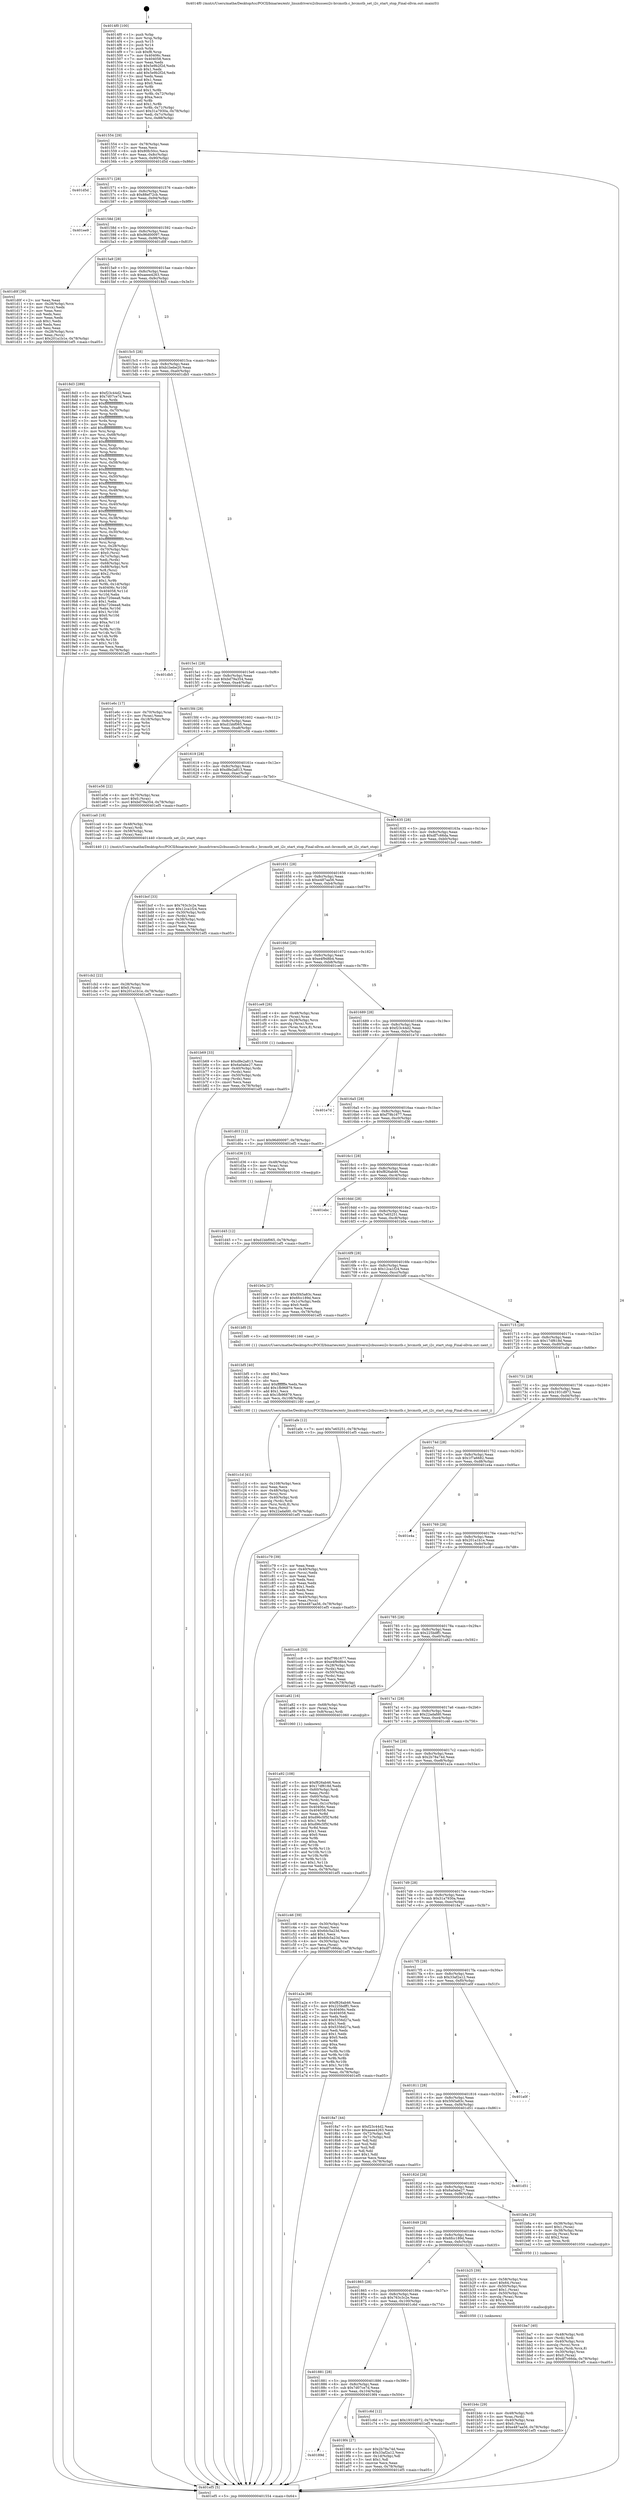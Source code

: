 digraph "0x4014f0" {
  label = "0x4014f0 (/mnt/c/Users/mathe/Desktop/tcc/POCII/binaries/extr_linuxdriversi2cbussesi2c-brcmstb.c_brcmstb_set_i2c_start_stop_Final-ollvm.out::main(0))"
  labelloc = "t"
  node[shape=record]

  Entry [label="",width=0.3,height=0.3,shape=circle,fillcolor=black,style=filled]
  "0x401554" [label="{
     0x401554 [29]\l
     | [instrs]\l
     &nbsp;&nbsp;0x401554 \<+3\>: mov -0x78(%rbp),%eax\l
     &nbsp;&nbsp;0x401557 \<+2\>: mov %eax,%ecx\l
     &nbsp;&nbsp;0x401559 \<+6\>: sub $0x80fc50cc,%ecx\l
     &nbsp;&nbsp;0x40155f \<+6\>: mov %eax,-0x8c(%rbp)\l
     &nbsp;&nbsp;0x401565 \<+6\>: mov %ecx,-0x90(%rbp)\l
     &nbsp;&nbsp;0x40156b \<+6\>: je 0000000000401d5d \<main+0x86d\>\l
  }"]
  "0x401d5d" [label="{
     0x401d5d\l
  }", style=dashed]
  "0x401571" [label="{
     0x401571 [28]\l
     | [instrs]\l
     &nbsp;&nbsp;0x401571 \<+5\>: jmp 0000000000401576 \<main+0x86\>\l
     &nbsp;&nbsp;0x401576 \<+6\>: mov -0x8c(%rbp),%eax\l
     &nbsp;&nbsp;0x40157c \<+5\>: sub $0x88ef72cb,%eax\l
     &nbsp;&nbsp;0x401581 \<+6\>: mov %eax,-0x94(%rbp)\l
     &nbsp;&nbsp;0x401587 \<+6\>: je 0000000000401ee9 \<main+0x9f9\>\l
  }"]
  Exit [label="",width=0.3,height=0.3,shape=circle,fillcolor=black,style=filled,peripheries=2]
  "0x401ee9" [label="{
     0x401ee9\l
  }", style=dashed]
  "0x40158d" [label="{
     0x40158d [28]\l
     | [instrs]\l
     &nbsp;&nbsp;0x40158d \<+5\>: jmp 0000000000401592 \<main+0xa2\>\l
     &nbsp;&nbsp;0x401592 \<+6\>: mov -0x8c(%rbp),%eax\l
     &nbsp;&nbsp;0x401598 \<+5\>: sub $0x96d00097,%eax\l
     &nbsp;&nbsp;0x40159d \<+6\>: mov %eax,-0x98(%rbp)\l
     &nbsp;&nbsp;0x4015a3 \<+6\>: je 0000000000401d0f \<main+0x81f\>\l
  }"]
  "0x401d45" [label="{
     0x401d45 [12]\l
     | [instrs]\l
     &nbsp;&nbsp;0x401d45 \<+7\>: movl $0xd1bbf065,-0x78(%rbp)\l
     &nbsp;&nbsp;0x401d4c \<+5\>: jmp 0000000000401ef5 \<main+0xa05\>\l
  }"]
  "0x401d0f" [label="{
     0x401d0f [39]\l
     | [instrs]\l
     &nbsp;&nbsp;0x401d0f \<+2\>: xor %eax,%eax\l
     &nbsp;&nbsp;0x401d11 \<+4\>: mov -0x28(%rbp),%rcx\l
     &nbsp;&nbsp;0x401d15 \<+2\>: mov (%rcx),%edx\l
     &nbsp;&nbsp;0x401d17 \<+2\>: mov %eax,%esi\l
     &nbsp;&nbsp;0x401d19 \<+2\>: sub %edx,%esi\l
     &nbsp;&nbsp;0x401d1b \<+2\>: mov %eax,%edx\l
     &nbsp;&nbsp;0x401d1d \<+3\>: sub $0x1,%edx\l
     &nbsp;&nbsp;0x401d20 \<+2\>: add %edx,%esi\l
     &nbsp;&nbsp;0x401d22 \<+2\>: sub %esi,%eax\l
     &nbsp;&nbsp;0x401d24 \<+4\>: mov -0x28(%rbp),%rcx\l
     &nbsp;&nbsp;0x401d28 \<+2\>: mov %eax,(%rcx)\l
     &nbsp;&nbsp;0x401d2a \<+7\>: movl $0x201a1b1e,-0x78(%rbp)\l
     &nbsp;&nbsp;0x401d31 \<+5\>: jmp 0000000000401ef5 \<main+0xa05\>\l
  }"]
  "0x4015a9" [label="{
     0x4015a9 [28]\l
     | [instrs]\l
     &nbsp;&nbsp;0x4015a9 \<+5\>: jmp 00000000004015ae \<main+0xbe\>\l
     &nbsp;&nbsp;0x4015ae \<+6\>: mov -0x8c(%rbp),%eax\l
     &nbsp;&nbsp;0x4015b4 \<+5\>: sub $0xaeee4263,%eax\l
     &nbsp;&nbsp;0x4015b9 \<+6\>: mov %eax,-0x9c(%rbp)\l
     &nbsp;&nbsp;0x4015bf \<+6\>: je 00000000004018d3 \<main+0x3e3\>\l
  }"]
  "0x401d03" [label="{
     0x401d03 [12]\l
     | [instrs]\l
     &nbsp;&nbsp;0x401d03 \<+7\>: movl $0x96d00097,-0x78(%rbp)\l
     &nbsp;&nbsp;0x401d0a \<+5\>: jmp 0000000000401ef5 \<main+0xa05\>\l
  }"]
  "0x4018d3" [label="{
     0x4018d3 [289]\l
     | [instrs]\l
     &nbsp;&nbsp;0x4018d3 \<+5\>: mov $0xf23c44d2,%eax\l
     &nbsp;&nbsp;0x4018d8 \<+5\>: mov $0x7d07ce7d,%ecx\l
     &nbsp;&nbsp;0x4018dd \<+3\>: mov %rsp,%rdx\l
     &nbsp;&nbsp;0x4018e0 \<+4\>: add $0xfffffffffffffff0,%rdx\l
     &nbsp;&nbsp;0x4018e4 \<+3\>: mov %rdx,%rsp\l
     &nbsp;&nbsp;0x4018e7 \<+4\>: mov %rdx,-0x70(%rbp)\l
     &nbsp;&nbsp;0x4018eb \<+3\>: mov %rsp,%rdx\l
     &nbsp;&nbsp;0x4018ee \<+4\>: add $0xfffffffffffffff0,%rdx\l
     &nbsp;&nbsp;0x4018f2 \<+3\>: mov %rdx,%rsp\l
     &nbsp;&nbsp;0x4018f5 \<+3\>: mov %rsp,%rsi\l
     &nbsp;&nbsp;0x4018f8 \<+4\>: add $0xfffffffffffffff0,%rsi\l
     &nbsp;&nbsp;0x4018fc \<+3\>: mov %rsi,%rsp\l
     &nbsp;&nbsp;0x4018ff \<+4\>: mov %rsi,-0x68(%rbp)\l
     &nbsp;&nbsp;0x401903 \<+3\>: mov %rsp,%rsi\l
     &nbsp;&nbsp;0x401906 \<+4\>: add $0xfffffffffffffff0,%rsi\l
     &nbsp;&nbsp;0x40190a \<+3\>: mov %rsi,%rsp\l
     &nbsp;&nbsp;0x40190d \<+4\>: mov %rsi,-0x60(%rbp)\l
     &nbsp;&nbsp;0x401911 \<+3\>: mov %rsp,%rsi\l
     &nbsp;&nbsp;0x401914 \<+4\>: add $0xfffffffffffffff0,%rsi\l
     &nbsp;&nbsp;0x401918 \<+3\>: mov %rsi,%rsp\l
     &nbsp;&nbsp;0x40191b \<+4\>: mov %rsi,-0x58(%rbp)\l
     &nbsp;&nbsp;0x40191f \<+3\>: mov %rsp,%rsi\l
     &nbsp;&nbsp;0x401922 \<+4\>: add $0xfffffffffffffff0,%rsi\l
     &nbsp;&nbsp;0x401926 \<+3\>: mov %rsi,%rsp\l
     &nbsp;&nbsp;0x401929 \<+4\>: mov %rsi,-0x50(%rbp)\l
     &nbsp;&nbsp;0x40192d \<+3\>: mov %rsp,%rsi\l
     &nbsp;&nbsp;0x401930 \<+4\>: add $0xfffffffffffffff0,%rsi\l
     &nbsp;&nbsp;0x401934 \<+3\>: mov %rsi,%rsp\l
     &nbsp;&nbsp;0x401937 \<+4\>: mov %rsi,-0x48(%rbp)\l
     &nbsp;&nbsp;0x40193b \<+3\>: mov %rsp,%rsi\l
     &nbsp;&nbsp;0x40193e \<+4\>: add $0xfffffffffffffff0,%rsi\l
     &nbsp;&nbsp;0x401942 \<+3\>: mov %rsi,%rsp\l
     &nbsp;&nbsp;0x401945 \<+4\>: mov %rsi,-0x40(%rbp)\l
     &nbsp;&nbsp;0x401949 \<+3\>: mov %rsp,%rsi\l
     &nbsp;&nbsp;0x40194c \<+4\>: add $0xfffffffffffffff0,%rsi\l
     &nbsp;&nbsp;0x401950 \<+3\>: mov %rsi,%rsp\l
     &nbsp;&nbsp;0x401953 \<+4\>: mov %rsi,-0x38(%rbp)\l
     &nbsp;&nbsp;0x401957 \<+3\>: mov %rsp,%rsi\l
     &nbsp;&nbsp;0x40195a \<+4\>: add $0xfffffffffffffff0,%rsi\l
     &nbsp;&nbsp;0x40195e \<+3\>: mov %rsi,%rsp\l
     &nbsp;&nbsp;0x401961 \<+4\>: mov %rsi,-0x30(%rbp)\l
     &nbsp;&nbsp;0x401965 \<+3\>: mov %rsp,%rsi\l
     &nbsp;&nbsp;0x401968 \<+4\>: add $0xfffffffffffffff0,%rsi\l
     &nbsp;&nbsp;0x40196c \<+3\>: mov %rsi,%rsp\l
     &nbsp;&nbsp;0x40196f \<+4\>: mov %rsi,-0x28(%rbp)\l
     &nbsp;&nbsp;0x401973 \<+4\>: mov -0x70(%rbp),%rsi\l
     &nbsp;&nbsp;0x401977 \<+6\>: movl $0x0,(%rsi)\l
     &nbsp;&nbsp;0x40197d \<+3\>: mov -0x7c(%rbp),%edi\l
     &nbsp;&nbsp;0x401980 \<+2\>: mov %edi,(%rdx)\l
     &nbsp;&nbsp;0x401982 \<+4\>: mov -0x68(%rbp),%rsi\l
     &nbsp;&nbsp;0x401986 \<+7\>: mov -0x88(%rbp),%r8\l
     &nbsp;&nbsp;0x40198d \<+3\>: mov %r8,(%rsi)\l
     &nbsp;&nbsp;0x401990 \<+3\>: cmpl $0x2,(%rdx)\l
     &nbsp;&nbsp;0x401993 \<+4\>: setne %r9b\l
     &nbsp;&nbsp;0x401997 \<+4\>: and $0x1,%r9b\l
     &nbsp;&nbsp;0x40199b \<+4\>: mov %r9b,-0x1d(%rbp)\l
     &nbsp;&nbsp;0x40199f \<+8\>: mov 0x40406c,%r10d\l
     &nbsp;&nbsp;0x4019a7 \<+8\>: mov 0x404058,%r11d\l
     &nbsp;&nbsp;0x4019af \<+3\>: mov %r10d,%ebx\l
     &nbsp;&nbsp;0x4019b2 \<+6\>: sub $0xc720eea8,%ebx\l
     &nbsp;&nbsp;0x4019b8 \<+3\>: sub $0x1,%ebx\l
     &nbsp;&nbsp;0x4019bb \<+6\>: add $0xc720eea8,%ebx\l
     &nbsp;&nbsp;0x4019c1 \<+4\>: imul %ebx,%r10d\l
     &nbsp;&nbsp;0x4019c5 \<+4\>: and $0x1,%r10d\l
     &nbsp;&nbsp;0x4019c9 \<+4\>: cmp $0x0,%r10d\l
     &nbsp;&nbsp;0x4019cd \<+4\>: sete %r9b\l
     &nbsp;&nbsp;0x4019d1 \<+4\>: cmp $0xa,%r11d\l
     &nbsp;&nbsp;0x4019d5 \<+4\>: setl %r14b\l
     &nbsp;&nbsp;0x4019d9 \<+3\>: mov %r9b,%r15b\l
     &nbsp;&nbsp;0x4019dc \<+3\>: and %r14b,%r15b\l
     &nbsp;&nbsp;0x4019df \<+3\>: xor %r14b,%r9b\l
     &nbsp;&nbsp;0x4019e2 \<+3\>: or %r9b,%r15b\l
     &nbsp;&nbsp;0x4019e5 \<+4\>: test $0x1,%r15b\l
     &nbsp;&nbsp;0x4019e9 \<+3\>: cmovne %ecx,%eax\l
     &nbsp;&nbsp;0x4019ec \<+3\>: mov %eax,-0x78(%rbp)\l
     &nbsp;&nbsp;0x4019ef \<+5\>: jmp 0000000000401ef5 \<main+0xa05\>\l
  }"]
  "0x4015c5" [label="{
     0x4015c5 [28]\l
     | [instrs]\l
     &nbsp;&nbsp;0x4015c5 \<+5\>: jmp 00000000004015ca \<main+0xda\>\l
     &nbsp;&nbsp;0x4015ca \<+6\>: mov -0x8c(%rbp),%eax\l
     &nbsp;&nbsp;0x4015d0 \<+5\>: sub $0xb1bebe20,%eax\l
     &nbsp;&nbsp;0x4015d5 \<+6\>: mov %eax,-0xa0(%rbp)\l
     &nbsp;&nbsp;0x4015db \<+6\>: je 0000000000401db5 \<main+0x8c5\>\l
  }"]
  "0x401cb2" [label="{
     0x401cb2 [22]\l
     | [instrs]\l
     &nbsp;&nbsp;0x401cb2 \<+4\>: mov -0x28(%rbp),%rax\l
     &nbsp;&nbsp;0x401cb6 \<+6\>: movl $0x0,(%rax)\l
     &nbsp;&nbsp;0x401cbc \<+7\>: movl $0x201a1b1e,-0x78(%rbp)\l
     &nbsp;&nbsp;0x401cc3 \<+5\>: jmp 0000000000401ef5 \<main+0xa05\>\l
  }"]
  "0x401db5" [label="{
     0x401db5\l
  }", style=dashed]
  "0x4015e1" [label="{
     0x4015e1 [28]\l
     | [instrs]\l
     &nbsp;&nbsp;0x4015e1 \<+5\>: jmp 00000000004015e6 \<main+0xf6\>\l
     &nbsp;&nbsp;0x4015e6 \<+6\>: mov -0x8c(%rbp),%eax\l
     &nbsp;&nbsp;0x4015ec \<+5\>: sub $0xbd79a354,%eax\l
     &nbsp;&nbsp;0x4015f1 \<+6\>: mov %eax,-0xa4(%rbp)\l
     &nbsp;&nbsp;0x4015f7 \<+6\>: je 0000000000401e6c \<main+0x97c\>\l
  }"]
  "0x401c1d" [label="{
     0x401c1d [41]\l
     | [instrs]\l
     &nbsp;&nbsp;0x401c1d \<+6\>: mov -0x108(%rbp),%ecx\l
     &nbsp;&nbsp;0x401c23 \<+3\>: imul %eax,%ecx\l
     &nbsp;&nbsp;0x401c26 \<+4\>: mov -0x48(%rbp),%rsi\l
     &nbsp;&nbsp;0x401c2a \<+3\>: mov (%rsi),%rsi\l
     &nbsp;&nbsp;0x401c2d \<+4\>: mov -0x40(%rbp),%rdi\l
     &nbsp;&nbsp;0x401c31 \<+3\>: movslq (%rdi),%rdi\l
     &nbsp;&nbsp;0x401c34 \<+4\>: mov (%rsi,%rdi,8),%rsi\l
     &nbsp;&nbsp;0x401c38 \<+2\>: mov %ecx,(%rsi)\l
     &nbsp;&nbsp;0x401c3a \<+7\>: movl $0x22adafd0,-0x78(%rbp)\l
     &nbsp;&nbsp;0x401c41 \<+5\>: jmp 0000000000401ef5 \<main+0xa05\>\l
  }"]
  "0x401e6c" [label="{
     0x401e6c [17]\l
     | [instrs]\l
     &nbsp;&nbsp;0x401e6c \<+4\>: mov -0x70(%rbp),%rax\l
     &nbsp;&nbsp;0x401e70 \<+2\>: mov (%rax),%eax\l
     &nbsp;&nbsp;0x401e72 \<+4\>: lea -0x18(%rbp),%rsp\l
     &nbsp;&nbsp;0x401e76 \<+1\>: pop %rbx\l
     &nbsp;&nbsp;0x401e77 \<+2\>: pop %r14\l
     &nbsp;&nbsp;0x401e79 \<+2\>: pop %r15\l
     &nbsp;&nbsp;0x401e7b \<+1\>: pop %rbp\l
     &nbsp;&nbsp;0x401e7c \<+1\>: ret\l
  }"]
  "0x4015fd" [label="{
     0x4015fd [28]\l
     | [instrs]\l
     &nbsp;&nbsp;0x4015fd \<+5\>: jmp 0000000000401602 \<main+0x112\>\l
     &nbsp;&nbsp;0x401602 \<+6\>: mov -0x8c(%rbp),%eax\l
     &nbsp;&nbsp;0x401608 \<+5\>: sub $0xd1bbf065,%eax\l
     &nbsp;&nbsp;0x40160d \<+6\>: mov %eax,-0xa8(%rbp)\l
     &nbsp;&nbsp;0x401613 \<+6\>: je 0000000000401e56 \<main+0x966\>\l
  }"]
  "0x401bf5" [label="{
     0x401bf5 [40]\l
     | [instrs]\l
     &nbsp;&nbsp;0x401bf5 \<+5\>: mov $0x2,%ecx\l
     &nbsp;&nbsp;0x401bfa \<+1\>: cltd\l
     &nbsp;&nbsp;0x401bfb \<+2\>: idiv %ecx\l
     &nbsp;&nbsp;0x401bfd \<+6\>: imul $0xfffffffe,%edx,%ecx\l
     &nbsp;&nbsp;0x401c03 \<+6\>: add $0x1fb96879,%ecx\l
     &nbsp;&nbsp;0x401c09 \<+3\>: add $0x1,%ecx\l
     &nbsp;&nbsp;0x401c0c \<+6\>: sub $0x1fb96879,%ecx\l
     &nbsp;&nbsp;0x401c12 \<+6\>: mov %ecx,-0x108(%rbp)\l
     &nbsp;&nbsp;0x401c18 \<+5\>: call 0000000000401160 \<next_i\>\l
     | [calls]\l
     &nbsp;&nbsp;0x401160 \{1\} (/mnt/c/Users/mathe/Desktop/tcc/POCII/binaries/extr_linuxdriversi2cbussesi2c-brcmstb.c_brcmstb_set_i2c_start_stop_Final-ollvm.out::next_i)\l
  }"]
  "0x401e56" [label="{
     0x401e56 [22]\l
     | [instrs]\l
     &nbsp;&nbsp;0x401e56 \<+4\>: mov -0x70(%rbp),%rax\l
     &nbsp;&nbsp;0x401e5a \<+6\>: movl $0x0,(%rax)\l
     &nbsp;&nbsp;0x401e60 \<+7\>: movl $0xbd79a354,-0x78(%rbp)\l
     &nbsp;&nbsp;0x401e67 \<+5\>: jmp 0000000000401ef5 \<main+0xa05\>\l
  }"]
  "0x401619" [label="{
     0x401619 [28]\l
     | [instrs]\l
     &nbsp;&nbsp;0x401619 \<+5\>: jmp 000000000040161e \<main+0x12e\>\l
     &nbsp;&nbsp;0x40161e \<+6\>: mov -0x8c(%rbp),%eax\l
     &nbsp;&nbsp;0x401624 \<+5\>: sub $0xd8e2a813,%eax\l
     &nbsp;&nbsp;0x401629 \<+6\>: mov %eax,-0xac(%rbp)\l
     &nbsp;&nbsp;0x40162f \<+6\>: je 0000000000401ca0 \<main+0x7b0\>\l
  }"]
  "0x401ba7" [label="{
     0x401ba7 [40]\l
     | [instrs]\l
     &nbsp;&nbsp;0x401ba7 \<+4\>: mov -0x48(%rbp),%rdi\l
     &nbsp;&nbsp;0x401bab \<+3\>: mov (%rdi),%rdi\l
     &nbsp;&nbsp;0x401bae \<+4\>: mov -0x40(%rbp),%rcx\l
     &nbsp;&nbsp;0x401bb2 \<+3\>: movslq (%rcx),%rcx\l
     &nbsp;&nbsp;0x401bb5 \<+4\>: mov %rax,(%rdi,%rcx,8)\l
     &nbsp;&nbsp;0x401bb9 \<+4\>: mov -0x30(%rbp),%rax\l
     &nbsp;&nbsp;0x401bbd \<+6\>: movl $0x0,(%rax)\l
     &nbsp;&nbsp;0x401bc3 \<+7\>: movl $0xdf7c66da,-0x78(%rbp)\l
     &nbsp;&nbsp;0x401bca \<+5\>: jmp 0000000000401ef5 \<main+0xa05\>\l
  }"]
  "0x401ca0" [label="{
     0x401ca0 [18]\l
     | [instrs]\l
     &nbsp;&nbsp;0x401ca0 \<+4\>: mov -0x48(%rbp),%rax\l
     &nbsp;&nbsp;0x401ca4 \<+3\>: mov (%rax),%rdi\l
     &nbsp;&nbsp;0x401ca7 \<+4\>: mov -0x58(%rbp),%rax\l
     &nbsp;&nbsp;0x401cab \<+2\>: mov (%rax),%esi\l
     &nbsp;&nbsp;0x401cad \<+5\>: call 0000000000401440 \<brcmstb_set_i2c_start_stop\>\l
     | [calls]\l
     &nbsp;&nbsp;0x401440 \{1\} (/mnt/c/Users/mathe/Desktop/tcc/POCII/binaries/extr_linuxdriversi2cbussesi2c-brcmstb.c_brcmstb_set_i2c_start_stop_Final-ollvm.out::brcmstb_set_i2c_start_stop)\l
  }"]
  "0x401635" [label="{
     0x401635 [28]\l
     | [instrs]\l
     &nbsp;&nbsp;0x401635 \<+5\>: jmp 000000000040163a \<main+0x14a\>\l
     &nbsp;&nbsp;0x40163a \<+6\>: mov -0x8c(%rbp),%eax\l
     &nbsp;&nbsp;0x401640 \<+5\>: sub $0xdf7c66da,%eax\l
     &nbsp;&nbsp;0x401645 \<+6\>: mov %eax,-0xb0(%rbp)\l
     &nbsp;&nbsp;0x40164b \<+6\>: je 0000000000401bcf \<main+0x6df\>\l
  }"]
  "0x401b4c" [label="{
     0x401b4c [29]\l
     | [instrs]\l
     &nbsp;&nbsp;0x401b4c \<+4\>: mov -0x48(%rbp),%rdi\l
     &nbsp;&nbsp;0x401b50 \<+3\>: mov %rax,(%rdi)\l
     &nbsp;&nbsp;0x401b53 \<+4\>: mov -0x40(%rbp),%rax\l
     &nbsp;&nbsp;0x401b57 \<+6\>: movl $0x0,(%rax)\l
     &nbsp;&nbsp;0x401b5d \<+7\>: movl $0xe487aa56,-0x78(%rbp)\l
     &nbsp;&nbsp;0x401b64 \<+5\>: jmp 0000000000401ef5 \<main+0xa05\>\l
  }"]
  "0x401bcf" [label="{
     0x401bcf [33]\l
     | [instrs]\l
     &nbsp;&nbsp;0x401bcf \<+5\>: mov $0x763c3c2e,%eax\l
     &nbsp;&nbsp;0x401bd4 \<+5\>: mov $0x12ca1f24,%ecx\l
     &nbsp;&nbsp;0x401bd9 \<+4\>: mov -0x30(%rbp),%rdx\l
     &nbsp;&nbsp;0x401bdd \<+2\>: mov (%rdx),%esi\l
     &nbsp;&nbsp;0x401bdf \<+4\>: mov -0x38(%rbp),%rdx\l
     &nbsp;&nbsp;0x401be3 \<+2\>: cmp (%rdx),%esi\l
     &nbsp;&nbsp;0x401be5 \<+3\>: cmovl %ecx,%eax\l
     &nbsp;&nbsp;0x401be8 \<+3\>: mov %eax,-0x78(%rbp)\l
     &nbsp;&nbsp;0x401beb \<+5\>: jmp 0000000000401ef5 \<main+0xa05\>\l
  }"]
  "0x401651" [label="{
     0x401651 [28]\l
     | [instrs]\l
     &nbsp;&nbsp;0x401651 \<+5\>: jmp 0000000000401656 \<main+0x166\>\l
     &nbsp;&nbsp;0x401656 \<+6\>: mov -0x8c(%rbp),%eax\l
     &nbsp;&nbsp;0x40165c \<+5\>: sub $0xe487aa56,%eax\l
     &nbsp;&nbsp;0x401661 \<+6\>: mov %eax,-0xb4(%rbp)\l
     &nbsp;&nbsp;0x401667 \<+6\>: je 0000000000401b69 \<main+0x679\>\l
  }"]
  "0x401a92" [label="{
     0x401a92 [108]\l
     | [instrs]\l
     &nbsp;&nbsp;0x401a92 \<+5\>: mov $0xf826ab46,%ecx\l
     &nbsp;&nbsp;0x401a97 \<+5\>: mov $0x17df618d,%edx\l
     &nbsp;&nbsp;0x401a9c \<+4\>: mov -0x60(%rbp),%rdi\l
     &nbsp;&nbsp;0x401aa0 \<+2\>: mov %eax,(%rdi)\l
     &nbsp;&nbsp;0x401aa2 \<+4\>: mov -0x60(%rbp),%rdi\l
     &nbsp;&nbsp;0x401aa6 \<+2\>: mov (%rdi),%eax\l
     &nbsp;&nbsp;0x401aa8 \<+3\>: mov %eax,-0x1c(%rbp)\l
     &nbsp;&nbsp;0x401aab \<+7\>: mov 0x40406c,%eax\l
     &nbsp;&nbsp;0x401ab2 \<+7\>: mov 0x404058,%esi\l
     &nbsp;&nbsp;0x401ab9 \<+3\>: mov %eax,%r8d\l
     &nbsp;&nbsp;0x401abc \<+7\>: add $0xd96c5f5f,%r8d\l
     &nbsp;&nbsp;0x401ac3 \<+4\>: sub $0x1,%r8d\l
     &nbsp;&nbsp;0x401ac7 \<+7\>: sub $0xd96c5f5f,%r8d\l
     &nbsp;&nbsp;0x401ace \<+4\>: imul %r8d,%eax\l
     &nbsp;&nbsp;0x401ad2 \<+3\>: and $0x1,%eax\l
     &nbsp;&nbsp;0x401ad5 \<+3\>: cmp $0x0,%eax\l
     &nbsp;&nbsp;0x401ad8 \<+4\>: sete %r9b\l
     &nbsp;&nbsp;0x401adc \<+3\>: cmp $0xa,%esi\l
     &nbsp;&nbsp;0x401adf \<+4\>: setl %r10b\l
     &nbsp;&nbsp;0x401ae3 \<+3\>: mov %r9b,%r11b\l
     &nbsp;&nbsp;0x401ae6 \<+3\>: and %r10b,%r11b\l
     &nbsp;&nbsp;0x401ae9 \<+3\>: xor %r10b,%r9b\l
     &nbsp;&nbsp;0x401aec \<+3\>: or %r9b,%r11b\l
     &nbsp;&nbsp;0x401aef \<+4\>: test $0x1,%r11b\l
     &nbsp;&nbsp;0x401af3 \<+3\>: cmovne %edx,%ecx\l
     &nbsp;&nbsp;0x401af6 \<+3\>: mov %ecx,-0x78(%rbp)\l
     &nbsp;&nbsp;0x401af9 \<+5\>: jmp 0000000000401ef5 \<main+0xa05\>\l
  }"]
  "0x401b69" [label="{
     0x401b69 [33]\l
     | [instrs]\l
     &nbsp;&nbsp;0x401b69 \<+5\>: mov $0xd8e2a813,%eax\l
     &nbsp;&nbsp;0x401b6e \<+5\>: mov $0x6a0abe27,%ecx\l
     &nbsp;&nbsp;0x401b73 \<+4\>: mov -0x40(%rbp),%rdx\l
     &nbsp;&nbsp;0x401b77 \<+2\>: mov (%rdx),%esi\l
     &nbsp;&nbsp;0x401b79 \<+4\>: mov -0x50(%rbp),%rdx\l
     &nbsp;&nbsp;0x401b7d \<+2\>: cmp (%rdx),%esi\l
     &nbsp;&nbsp;0x401b7f \<+3\>: cmovl %ecx,%eax\l
     &nbsp;&nbsp;0x401b82 \<+3\>: mov %eax,-0x78(%rbp)\l
     &nbsp;&nbsp;0x401b85 \<+5\>: jmp 0000000000401ef5 \<main+0xa05\>\l
  }"]
  "0x40166d" [label="{
     0x40166d [28]\l
     | [instrs]\l
     &nbsp;&nbsp;0x40166d \<+5\>: jmp 0000000000401672 \<main+0x182\>\l
     &nbsp;&nbsp;0x401672 \<+6\>: mov -0x8c(%rbp),%eax\l
     &nbsp;&nbsp;0x401678 \<+5\>: sub $0xe4f9d8b4,%eax\l
     &nbsp;&nbsp;0x40167d \<+6\>: mov %eax,-0xb8(%rbp)\l
     &nbsp;&nbsp;0x401683 \<+6\>: je 0000000000401ce9 \<main+0x7f9\>\l
  }"]
  "0x40189d" [label="{
     0x40189d\l
  }", style=dashed]
  "0x401ce9" [label="{
     0x401ce9 [26]\l
     | [instrs]\l
     &nbsp;&nbsp;0x401ce9 \<+4\>: mov -0x48(%rbp),%rax\l
     &nbsp;&nbsp;0x401ced \<+3\>: mov (%rax),%rax\l
     &nbsp;&nbsp;0x401cf0 \<+4\>: mov -0x28(%rbp),%rcx\l
     &nbsp;&nbsp;0x401cf4 \<+3\>: movslq (%rcx),%rcx\l
     &nbsp;&nbsp;0x401cf7 \<+4\>: mov (%rax,%rcx,8),%rax\l
     &nbsp;&nbsp;0x401cfb \<+3\>: mov %rax,%rdi\l
     &nbsp;&nbsp;0x401cfe \<+5\>: call 0000000000401030 \<free@plt\>\l
     | [calls]\l
     &nbsp;&nbsp;0x401030 \{1\} (unknown)\l
  }"]
  "0x401689" [label="{
     0x401689 [28]\l
     | [instrs]\l
     &nbsp;&nbsp;0x401689 \<+5\>: jmp 000000000040168e \<main+0x19e\>\l
     &nbsp;&nbsp;0x40168e \<+6\>: mov -0x8c(%rbp),%eax\l
     &nbsp;&nbsp;0x401694 \<+5\>: sub $0xf23c44d2,%eax\l
     &nbsp;&nbsp;0x401699 \<+6\>: mov %eax,-0xbc(%rbp)\l
     &nbsp;&nbsp;0x40169f \<+6\>: je 0000000000401e7d \<main+0x98d\>\l
  }"]
  "0x4019f4" [label="{
     0x4019f4 [27]\l
     | [instrs]\l
     &nbsp;&nbsp;0x4019f4 \<+5\>: mov $0x2b78a74d,%eax\l
     &nbsp;&nbsp;0x4019f9 \<+5\>: mov $0x33af2a12,%ecx\l
     &nbsp;&nbsp;0x4019fe \<+3\>: mov -0x1d(%rbp),%dl\l
     &nbsp;&nbsp;0x401a01 \<+3\>: test $0x1,%dl\l
     &nbsp;&nbsp;0x401a04 \<+3\>: cmovne %ecx,%eax\l
     &nbsp;&nbsp;0x401a07 \<+3\>: mov %eax,-0x78(%rbp)\l
     &nbsp;&nbsp;0x401a0a \<+5\>: jmp 0000000000401ef5 \<main+0xa05\>\l
  }"]
  "0x401e7d" [label="{
     0x401e7d\l
  }", style=dashed]
  "0x4016a5" [label="{
     0x4016a5 [28]\l
     | [instrs]\l
     &nbsp;&nbsp;0x4016a5 \<+5\>: jmp 00000000004016aa \<main+0x1ba\>\l
     &nbsp;&nbsp;0x4016aa \<+6\>: mov -0x8c(%rbp),%eax\l
     &nbsp;&nbsp;0x4016b0 \<+5\>: sub $0xf79b1677,%eax\l
     &nbsp;&nbsp;0x4016b5 \<+6\>: mov %eax,-0xc0(%rbp)\l
     &nbsp;&nbsp;0x4016bb \<+6\>: je 0000000000401d36 \<main+0x846\>\l
  }"]
  "0x401881" [label="{
     0x401881 [28]\l
     | [instrs]\l
     &nbsp;&nbsp;0x401881 \<+5\>: jmp 0000000000401886 \<main+0x396\>\l
     &nbsp;&nbsp;0x401886 \<+6\>: mov -0x8c(%rbp),%eax\l
     &nbsp;&nbsp;0x40188c \<+5\>: sub $0x7d07ce7d,%eax\l
     &nbsp;&nbsp;0x401891 \<+6\>: mov %eax,-0x104(%rbp)\l
     &nbsp;&nbsp;0x401897 \<+6\>: je 00000000004019f4 \<main+0x504\>\l
  }"]
  "0x401d36" [label="{
     0x401d36 [15]\l
     | [instrs]\l
     &nbsp;&nbsp;0x401d36 \<+4\>: mov -0x48(%rbp),%rax\l
     &nbsp;&nbsp;0x401d3a \<+3\>: mov (%rax),%rax\l
     &nbsp;&nbsp;0x401d3d \<+3\>: mov %rax,%rdi\l
     &nbsp;&nbsp;0x401d40 \<+5\>: call 0000000000401030 \<free@plt\>\l
     | [calls]\l
     &nbsp;&nbsp;0x401030 \{1\} (unknown)\l
  }"]
  "0x4016c1" [label="{
     0x4016c1 [28]\l
     | [instrs]\l
     &nbsp;&nbsp;0x4016c1 \<+5\>: jmp 00000000004016c6 \<main+0x1d6\>\l
     &nbsp;&nbsp;0x4016c6 \<+6\>: mov -0x8c(%rbp),%eax\l
     &nbsp;&nbsp;0x4016cc \<+5\>: sub $0xf826ab46,%eax\l
     &nbsp;&nbsp;0x4016d1 \<+6\>: mov %eax,-0xc4(%rbp)\l
     &nbsp;&nbsp;0x4016d7 \<+6\>: je 0000000000401ebc \<main+0x9cc\>\l
  }"]
  "0x401c6d" [label="{
     0x401c6d [12]\l
     | [instrs]\l
     &nbsp;&nbsp;0x401c6d \<+7\>: movl $0x1931d972,-0x78(%rbp)\l
     &nbsp;&nbsp;0x401c74 \<+5\>: jmp 0000000000401ef5 \<main+0xa05\>\l
  }"]
  "0x401ebc" [label="{
     0x401ebc\l
  }", style=dashed]
  "0x4016dd" [label="{
     0x4016dd [28]\l
     | [instrs]\l
     &nbsp;&nbsp;0x4016dd \<+5\>: jmp 00000000004016e2 \<main+0x1f2\>\l
     &nbsp;&nbsp;0x4016e2 \<+6\>: mov -0x8c(%rbp),%eax\l
     &nbsp;&nbsp;0x4016e8 \<+5\>: sub $0x7e65251,%eax\l
     &nbsp;&nbsp;0x4016ed \<+6\>: mov %eax,-0xc8(%rbp)\l
     &nbsp;&nbsp;0x4016f3 \<+6\>: je 0000000000401b0a \<main+0x61a\>\l
  }"]
  "0x401865" [label="{
     0x401865 [28]\l
     | [instrs]\l
     &nbsp;&nbsp;0x401865 \<+5\>: jmp 000000000040186a \<main+0x37a\>\l
     &nbsp;&nbsp;0x40186a \<+6\>: mov -0x8c(%rbp),%eax\l
     &nbsp;&nbsp;0x401870 \<+5\>: sub $0x763c3c2e,%eax\l
     &nbsp;&nbsp;0x401875 \<+6\>: mov %eax,-0x100(%rbp)\l
     &nbsp;&nbsp;0x40187b \<+6\>: je 0000000000401c6d \<main+0x77d\>\l
  }"]
  "0x401b0a" [label="{
     0x401b0a [27]\l
     | [instrs]\l
     &nbsp;&nbsp;0x401b0a \<+5\>: mov $0x5f45a83c,%eax\l
     &nbsp;&nbsp;0x401b0f \<+5\>: mov $0x6fcc189d,%ecx\l
     &nbsp;&nbsp;0x401b14 \<+3\>: mov -0x1c(%rbp),%edx\l
     &nbsp;&nbsp;0x401b17 \<+3\>: cmp $0x0,%edx\l
     &nbsp;&nbsp;0x401b1a \<+3\>: cmove %ecx,%eax\l
     &nbsp;&nbsp;0x401b1d \<+3\>: mov %eax,-0x78(%rbp)\l
     &nbsp;&nbsp;0x401b20 \<+5\>: jmp 0000000000401ef5 \<main+0xa05\>\l
  }"]
  "0x4016f9" [label="{
     0x4016f9 [28]\l
     | [instrs]\l
     &nbsp;&nbsp;0x4016f9 \<+5\>: jmp 00000000004016fe \<main+0x20e\>\l
     &nbsp;&nbsp;0x4016fe \<+6\>: mov -0x8c(%rbp),%eax\l
     &nbsp;&nbsp;0x401704 \<+5\>: sub $0x12ca1f24,%eax\l
     &nbsp;&nbsp;0x401709 \<+6\>: mov %eax,-0xcc(%rbp)\l
     &nbsp;&nbsp;0x40170f \<+6\>: je 0000000000401bf0 \<main+0x700\>\l
  }"]
  "0x401b25" [label="{
     0x401b25 [39]\l
     | [instrs]\l
     &nbsp;&nbsp;0x401b25 \<+4\>: mov -0x58(%rbp),%rax\l
     &nbsp;&nbsp;0x401b29 \<+6\>: movl $0x64,(%rax)\l
     &nbsp;&nbsp;0x401b2f \<+4\>: mov -0x50(%rbp),%rax\l
     &nbsp;&nbsp;0x401b33 \<+6\>: movl $0x1,(%rax)\l
     &nbsp;&nbsp;0x401b39 \<+4\>: mov -0x50(%rbp),%rax\l
     &nbsp;&nbsp;0x401b3d \<+3\>: movslq (%rax),%rax\l
     &nbsp;&nbsp;0x401b40 \<+4\>: shl $0x3,%rax\l
     &nbsp;&nbsp;0x401b44 \<+3\>: mov %rax,%rdi\l
     &nbsp;&nbsp;0x401b47 \<+5\>: call 0000000000401050 \<malloc@plt\>\l
     | [calls]\l
     &nbsp;&nbsp;0x401050 \{1\} (unknown)\l
  }"]
  "0x401bf0" [label="{
     0x401bf0 [5]\l
     | [instrs]\l
     &nbsp;&nbsp;0x401bf0 \<+5\>: call 0000000000401160 \<next_i\>\l
     | [calls]\l
     &nbsp;&nbsp;0x401160 \{1\} (/mnt/c/Users/mathe/Desktop/tcc/POCII/binaries/extr_linuxdriversi2cbussesi2c-brcmstb.c_brcmstb_set_i2c_start_stop_Final-ollvm.out::next_i)\l
  }"]
  "0x401715" [label="{
     0x401715 [28]\l
     | [instrs]\l
     &nbsp;&nbsp;0x401715 \<+5\>: jmp 000000000040171a \<main+0x22a\>\l
     &nbsp;&nbsp;0x40171a \<+6\>: mov -0x8c(%rbp),%eax\l
     &nbsp;&nbsp;0x401720 \<+5\>: sub $0x17df618d,%eax\l
     &nbsp;&nbsp;0x401725 \<+6\>: mov %eax,-0xd0(%rbp)\l
     &nbsp;&nbsp;0x40172b \<+6\>: je 0000000000401afe \<main+0x60e\>\l
  }"]
  "0x401849" [label="{
     0x401849 [28]\l
     | [instrs]\l
     &nbsp;&nbsp;0x401849 \<+5\>: jmp 000000000040184e \<main+0x35e\>\l
     &nbsp;&nbsp;0x40184e \<+6\>: mov -0x8c(%rbp),%eax\l
     &nbsp;&nbsp;0x401854 \<+5\>: sub $0x6fcc189d,%eax\l
     &nbsp;&nbsp;0x401859 \<+6\>: mov %eax,-0xfc(%rbp)\l
     &nbsp;&nbsp;0x40185f \<+6\>: je 0000000000401b25 \<main+0x635\>\l
  }"]
  "0x401afe" [label="{
     0x401afe [12]\l
     | [instrs]\l
     &nbsp;&nbsp;0x401afe \<+7\>: movl $0x7e65251,-0x78(%rbp)\l
     &nbsp;&nbsp;0x401b05 \<+5\>: jmp 0000000000401ef5 \<main+0xa05\>\l
  }"]
  "0x401731" [label="{
     0x401731 [28]\l
     | [instrs]\l
     &nbsp;&nbsp;0x401731 \<+5\>: jmp 0000000000401736 \<main+0x246\>\l
     &nbsp;&nbsp;0x401736 \<+6\>: mov -0x8c(%rbp),%eax\l
     &nbsp;&nbsp;0x40173c \<+5\>: sub $0x1931d972,%eax\l
     &nbsp;&nbsp;0x401741 \<+6\>: mov %eax,-0xd4(%rbp)\l
     &nbsp;&nbsp;0x401747 \<+6\>: je 0000000000401c79 \<main+0x789\>\l
  }"]
  "0x401b8a" [label="{
     0x401b8a [29]\l
     | [instrs]\l
     &nbsp;&nbsp;0x401b8a \<+4\>: mov -0x38(%rbp),%rax\l
     &nbsp;&nbsp;0x401b8e \<+6\>: movl $0x1,(%rax)\l
     &nbsp;&nbsp;0x401b94 \<+4\>: mov -0x38(%rbp),%rax\l
     &nbsp;&nbsp;0x401b98 \<+3\>: movslq (%rax),%rax\l
     &nbsp;&nbsp;0x401b9b \<+4\>: shl $0x2,%rax\l
     &nbsp;&nbsp;0x401b9f \<+3\>: mov %rax,%rdi\l
     &nbsp;&nbsp;0x401ba2 \<+5\>: call 0000000000401050 \<malloc@plt\>\l
     | [calls]\l
     &nbsp;&nbsp;0x401050 \{1\} (unknown)\l
  }"]
  "0x401c79" [label="{
     0x401c79 [39]\l
     | [instrs]\l
     &nbsp;&nbsp;0x401c79 \<+2\>: xor %eax,%eax\l
     &nbsp;&nbsp;0x401c7b \<+4\>: mov -0x40(%rbp),%rcx\l
     &nbsp;&nbsp;0x401c7f \<+2\>: mov (%rcx),%edx\l
     &nbsp;&nbsp;0x401c81 \<+2\>: mov %eax,%esi\l
     &nbsp;&nbsp;0x401c83 \<+2\>: sub %edx,%esi\l
     &nbsp;&nbsp;0x401c85 \<+2\>: mov %eax,%edx\l
     &nbsp;&nbsp;0x401c87 \<+3\>: sub $0x1,%edx\l
     &nbsp;&nbsp;0x401c8a \<+2\>: add %edx,%esi\l
     &nbsp;&nbsp;0x401c8c \<+2\>: sub %esi,%eax\l
     &nbsp;&nbsp;0x401c8e \<+4\>: mov -0x40(%rbp),%rcx\l
     &nbsp;&nbsp;0x401c92 \<+2\>: mov %eax,(%rcx)\l
     &nbsp;&nbsp;0x401c94 \<+7\>: movl $0xe487aa56,-0x78(%rbp)\l
     &nbsp;&nbsp;0x401c9b \<+5\>: jmp 0000000000401ef5 \<main+0xa05\>\l
  }"]
  "0x40174d" [label="{
     0x40174d [28]\l
     | [instrs]\l
     &nbsp;&nbsp;0x40174d \<+5\>: jmp 0000000000401752 \<main+0x262\>\l
     &nbsp;&nbsp;0x401752 \<+6\>: mov -0x8c(%rbp),%eax\l
     &nbsp;&nbsp;0x401758 \<+5\>: sub $0x1f7a6682,%eax\l
     &nbsp;&nbsp;0x40175d \<+6\>: mov %eax,-0xd8(%rbp)\l
     &nbsp;&nbsp;0x401763 \<+6\>: je 0000000000401e4a \<main+0x95a\>\l
  }"]
  "0x40182d" [label="{
     0x40182d [28]\l
     | [instrs]\l
     &nbsp;&nbsp;0x40182d \<+5\>: jmp 0000000000401832 \<main+0x342\>\l
     &nbsp;&nbsp;0x401832 \<+6\>: mov -0x8c(%rbp),%eax\l
     &nbsp;&nbsp;0x401838 \<+5\>: sub $0x6a0abe27,%eax\l
     &nbsp;&nbsp;0x40183d \<+6\>: mov %eax,-0xf8(%rbp)\l
     &nbsp;&nbsp;0x401843 \<+6\>: je 0000000000401b8a \<main+0x69a\>\l
  }"]
  "0x401e4a" [label="{
     0x401e4a\l
  }", style=dashed]
  "0x401769" [label="{
     0x401769 [28]\l
     | [instrs]\l
     &nbsp;&nbsp;0x401769 \<+5\>: jmp 000000000040176e \<main+0x27e\>\l
     &nbsp;&nbsp;0x40176e \<+6\>: mov -0x8c(%rbp),%eax\l
     &nbsp;&nbsp;0x401774 \<+5\>: sub $0x201a1b1e,%eax\l
     &nbsp;&nbsp;0x401779 \<+6\>: mov %eax,-0xdc(%rbp)\l
     &nbsp;&nbsp;0x40177f \<+6\>: je 0000000000401cc8 \<main+0x7d8\>\l
  }"]
  "0x401d51" [label="{
     0x401d51\l
  }", style=dashed]
  "0x401cc8" [label="{
     0x401cc8 [33]\l
     | [instrs]\l
     &nbsp;&nbsp;0x401cc8 \<+5\>: mov $0xf79b1677,%eax\l
     &nbsp;&nbsp;0x401ccd \<+5\>: mov $0xe4f9d8b4,%ecx\l
     &nbsp;&nbsp;0x401cd2 \<+4\>: mov -0x28(%rbp),%rdx\l
     &nbsp;&nbsp;0x401cd6 \<+2\>: mov (%rdx),%esi\l
     &nbsp;&nbsp;0x401cd8 \<+4\>: mov -0x50(%rbp),%rdx\l
     &nbsp;&nbsp;0x401cdc \<+2\>: cmp (%rdx),%esi\l
     &nbsp;&nbsp;0x401cde \<+3\>: cmovl %ecx,%eax\l
     &nbsp;&nbsp;0x401ce1 \<+3\>: mov %eax,-0x78(%rbp)\l
     &nbsp;&nbsp;0x401ce4 \<+5\>: jmp 0000000000401ef5 \<main+0xa05\>\l
  }"]
  "0x401785" [label="{
     0x401785 [28]\l
     | [instrs]\l
     &nbsp;&nbsp;0x401785 \<+5\>: jmp 000000000040178a \<main+0x29a\>\l
     &nbsp;&nbsp;0x40178a \<+6\>: mov -0x8c(%rbp),%eax\l
     &nbsp;&nbsp;0x401790 \<+5\>: sub $0x225bdff1,%eax\l
     &nbsp;&nbsp;0x401795 \<+6\>: mov %eax,-0xe0(%rbp)\l
     &nbsp;&nbsp;0x40179b \<+6\>: je 0000000000401a82 \<main+0x592\>\l
  }"]
  "0x401811" [label="{
     0x401811 [28]\l
     | [instrs]\l
     &nbsp;&nbsp;0x401811 \<+5\>: jmp 0000000000401816 \<main+0x326\>\l
     &nbsp;&nbsp;0x401816 \<+6\>: mov -0x8c(%rbp),%eax\l
     &nbsp;&nbsp;0x40181c \<+5\>: sub $0x5f45a83c,%eax\l
     &nbsp;&nbsp;0x401821 \<+6\>: mov %eax,-0xf4(%rbp)\l
     &nbsp;&nbsp;0x401827 \<+6\>: je 0000000000401d51 \<main+0x861\>\l
  }"]
  "0x401a82" [label="{
     0x401a82 [16]\l
     | [instrs]\l
     &nbsp;&nbsp;0x401a82 \<+4\>: mov -0x68(%rbp),%rax\l
     &nbsp;&nbsp;0x401a86 \<+3\>: mov (%rax),%rax\l
     &nbsp;&nbsp;0x401a89 \<+4\>: mov 0x8(%rax),%rdi\l
     &nbsp;&nbsp;0x401a8d \<+5\>: call 0000000000401060 \<atoi@plt\>\l
     | [calls]\l
     &nbsp;&nbsp;0x401060 \{1\} (unknown)\l
  }"]
  "0x4017a1" [label="{
     0x4017a1 [28]\l
     | [instrs]\l
     &nbsp;&nbsp;0x4017a1 \<+5\>: jmp 00000000004017a6 \<main+0x2b6\>\l
     &nbsp;&nbsp;0x4017a6 \<+6\>: mov -0x8c(%rbp),%eax\l
     &nbsp;&nbsp;0x4017ac \<+5\>: sub $0x22adafd0,%eax\l
     &nbsp;&nbsp;0x4017b1 \<+6\>: mov %eax,-0xe4(%rbp)\l
     &nbsp;&nbsp;0x4017b7 \<+6\>: je 0000000000401c46 \<main+0x756\>\l
  }"]
  "0x401a0f" [label="{
     0x401a0f\l
  }", style=dashed]
  "0x401c46" [label="{
     0x401c46 [39]\l
     | [instrs]\l
     &nbsp;&nbsp;0x401c46 \<+4\>: mov -0x30(%rbp),%rax\l
     &nbsp;&nbsp;0x401c4a \<+2\>: mov (%rax),%ecx\l
     &nbsp;&nbsp;0x401c4c \<+6\>: sub $0x6dc5a23d,%ecx\l
     &nbsp;&nbsp;0x401c52 \<+3\>: add $0x1,%ecx\l
     &nbsp;&nbsp;0x401c55 \<+6\>: add $0x6dc5a23d,%ecx\l
     &nbsp;&nbsp;0x401c5b \<+4\>: mov -0x30(%rbp),%rax\l
     &nbsp;&nbsp;0x401c5f \<+2\>: mov %ecx,(%rax)\l
     &nbsp;&nbsp;0x401c61 \<+7\>: movl $0xdf7c66da,-0x78(%rbp)\l
     &nbsp;&nbsp;0x401c68 \<+5\>: jmp 0000000000401ef5 \<main+0xa05\>\l
  }"]
  "0x4017bd" [label="{
     0x4017bd [28]\l
     | [instrs]\l
     &nbsp;&nbsp;0x4017bd \<+5\>: jmp 00000000004017c2 \<main+0x2d2\>\l
     &nbsp;&nbsp;0x4017c2 \<+6\>: mov -0x8c(%rbp),%eax\l
     &nbsp;&nbsp;0x4017c8 \<+5\>: sub $0x2b78a74d,%eax\l
     &nbsp;&nbsp;0x4017cd \<+6\>: mov %eax,-0xe8(%rbp)\l
     &nbsp;&nbsp;0x4017d3 \<+6\>: je 0000000000401a2a \<main+0x53a\>\l
  }"]
  "0x4014f0" [label="{
     0x4014f0 [100]\l
     | [instrs]\l
     &nbsp;&nbsp;0x4014f0 \<+1\>: push %rbp\l
     &nbsp;&nbsp;0x4014f1 \<+3\>: mov %rsp,%rbp\l
     &nbsp;&nbsp;0x4014f4 \<+2\>: push %r15\l
     &nbsp;&nbsp;0x4014f6 \<+2\>: push %r14\l
     &nbsp;&nbsp;0x4014f8 \<+1\>: push %rbx\l
     &nbsp;&nbsp;0x4014f9 \<+7\>: sub $0xf8,%rsp\l
     &nbsp;&nbsp;0x401500 \<+7\>: mov 0x40406c,%eax\l
     &nbsp;&nbsp;0x401507 \<+7\>: mov 0x404058,%ecx\l
     &nbsp;&nbsp;0x40150e \<+2\>: mov %eax,%edx\l
     &nbsp;&nbsp;0x401510 \<+6\>: sub $0x5e9b2f2d,%edx\l
     &nbsp;&nbsp;0x401516 \<+3\>: sub $0x1,%edx\l
     &nbsp;&nbsp;0x401519 \<+6\>: add $0x5e9b2f2d,%edx\l
     &nbsp;&nbsp;0x40151f \<+3\>: imul %edx,%eax\l
     &nbsp;&nbsp;0x401522 \<+3\>: and $0x1,%eax\l
     &nbsp;&nbsp;0x401525 \<+3\>: cmp $0x0,%eax\l
     &nbsp;&nbsp;0x401528 \<+4\>: sete %r8b\l
     &nbsp;&nbsp;0x40152c \<+4\>: and $0x1,%r8b\l
     &nbsp;&nbsp;0x401530 \<+4\>: mov %r8b,-0x72(%rbp)\l
     &nbsp;&nbsp;0x401534 \<+3\>: cmp $0xa,%ecx\l
     &nbsp;&nbsp;0x401537 \<+4\>: setl %r8b\l
     &nbsp;&nbsp;0x40153b \<+4\>: and $0x1,%r8b\l
     &nbsp;&nbsp;0x40153f \<+4\>: mov %r8b,-0x71(%rbp)\l
     &nbsp;&nbsp;0x401543 \<+7\>: movl $0x31a7930a,-0x78(%rbp)\l
     &nbsp;&nbsp;0x40154a \<+3\>: mov %edi,-0x7c(%rbp)\l
     &nbsp;&nbsp;0x40154d \<+7\>: mov %rsi,-0x88(%rbp)\l
  }"]
  "0x401a2a" [label="{
     0x401a2a [88]\l
     | [instrs]\l
     &nbsp;&nbsp;0x401a2a \<+5\>: mov $0xf826ab46,%eax\l
     &nbsp;&nbsp;0x401a2f \<+5\>: mov $0x225bdff1,%ecx\l
     &nbsp;&nbsp;0x401a34 \<+7\>: mov 0x40406c,%edx\l
     &nbsp;&nbsp;0x401a3b \<+7\>: mov 0x404058,%esi\l
     &nbsp;&nbsp;0x401a42 \<+2\>: mov %edx,%edi\l
     &nbsp;&nbsp;0x401a44 \<+6\>: add $0x5356d27a,%edi\l
     &nbsp;&nbsp;0x401a4a \<+3\>: sub $0x1,%edi\l
     &nbsp;&nbsp;0x401a4d \<+6\>: sub $0x5356d27a,%edi\l
     &nbsp;&nbsp;0x401a53 \<+3\>: imul %edi,%edx\l
     &nbsp;&nbsp;0x401a56 \<+3\>: and $0x1,%edx\l
     &nbsp;&nbsp;0x401a59 \<+3\>: cmp $0x0,%edx\l
     &nbsp;&nbsp;0x401a5c \<+4\>: sete %r8b\l
     &nbsp;&nbsp;0x401a60 \<+3\>: cmp $0xa,%esi\l
     &nbsp;&nbsp;0x401a63 \<+4\>: setl %r9b\l
     &nbsp;&nbsp;0x401a67 \<+3\>: mov %r8b,%r10b\l
     &nbsp;&nbsp;0x401a6a \<+3\>: and %r9b,%r10b\l
     &nbsp;&nbsp;0x401a6d \<+3\>: xor %r9b,%r8b\l
     &nbsp;&nbsp;0x401a70 \<+3\>: or %r8b,%r10b\l
     &nbsp;&nbsp;0x401a73 \<+4\>: test $0x1,%r10b\l
     &nbsp;&nbsp;0x401a77 \<+3\>: cmovne %ecx,%eax\l
     &nbsp;&nbsp;0x401a7a \<+3\>: mov %eax,-0x78(%rbp)\l
     &nbsp;&nbsp;0x401a7d \<+5\>: jmp 0000000000401ef5 \<main+0xa05\>\l
  }"]
  "0x4017d9" [label="{
     0x4017d9 [28]\l
     | [instrs]\l
     &nbsp;&nbsp;0x4017d9 \<+5\>: jmp 00000000004017de \<main+0x2ee\>\l
     &nbsp;&nbsp;0x4017de \<+6\>: mov -0x8c(%rbp),%eax\l
     &nbsp;&nbsp;0x4017e4 \<+5\>: sub $0x31a7930a,%eax\l
     &nbsp;&nbsp;0x4017e9 \<+6\>: mov %eax,-0xec(%rbp)\l
     &nbsp;&nbsp;0x4017ef \<+6\>: je 00000000004018a7 \<main+0x3b7\>\l
  }"]
  "0x401ef5" [label="{
     0x401ef5 [5]\l
     | [instrs]\l
     &nbsp;&nbsp;0x401ef5 \<+5\>: jmp 0000000000401554 \<main+0x64\>\l
  }"]
  "0x4018a7" [label="{
     0x4018a7 [44]\l
     | [instrs]\l
     &nbsp;&nbsp;0x4018a7 \<+5\>: mov $0xf23c44d2,%eax\l
     &nbsp;&nbsp;0x4018ac \<+5\>: mov $0xaeee4263,%ecx\l
     &nbsp;&nbsp;0x4018b1 \<+3\>: mov -0x72(%rbp),%dl\l
     &nbsp;&nbsp;0x4018b4 \<+4\>: mov -0x71(%rbp),%sil\l
     &nbsp;&nbsp;0x4018b8 \<+3\>: mov %dl,%dil\l
     &nbsp;&nbsp;0x4018bb \<+3\>: and %sil,%dil\l
     &nbsp;&nbsp;0x4018be \<+3\>: xor %sil,%dl\l
     &nbsp;&nbsp;0x4018c1 \<+3\>: or %dl,%dil\l
     &nbsp;&nbsp;0x4018c4 \<+4\>: test $0x1,%dil\l
     &nbsp;&nbsp;0x4018c8 \<+3\>: cmovne %ecx,%eax\l
     &nbsp;&nbsp;0x4018cb \<+3\>: mov %eax,-0x78(%rbp)\l
     &nbsp;&nbsp;0x4018ce \<+5\>: jmp 0000000000401ef5 \<main+0xa05\>\l
  }"]
  "0x4017f5" [label="{
     0x4017f5 [28]\l
     | [instrs]\l
     &nbsp;&nbsp;0x4017f5 \<+5\>: jmp 00000000004017fa \<main+0x30a\>\l
     &nbsp;&nbsp;0x4017fa \<+6\>: mov -0x8c(%rbp),%eax\l
     &nbsp;&nbsp;0x401800 \<+5\>: sub $0x33af2a12,%eax\l
     &nbsp;&nbsp;0x401805 \<+6\>: mov %eax,-0xf0(%rbp)\l
     &nbsp;&nbsp;0x40180b \<+6\>: je 0000000000401a0f \<main+0x51f\>\l
  }"]
  Entry -> "0x4014f0" [label=" 1"]
  "0x401554" -> "0x401d5d" [label=" 0"]
  "0x401554" -> "0x401571" [label=" 25"]
  "0x401e6c" -> Exit [label=" 1"]
  "0x401571" -> "0x401ee9" [label=" 0"]
  "0x401571" -> "0x40158d" [label=" 25"]
  "0x401e56" -> "0x401ef5" [label=" 1"]
  "0x40158d" -> "0x401d0f" [label=" 1"]
  "0x40158d" -> "0x4015a9" [label=" 24"]
  "0x401d45" -> "0x401ef5" [label=" 1"]
  "0x4015a9" -> "0x4018d3" [label=" 1"]
  "0x4015a9" -> "0x4015c5" [label=" 23"]
  "0x401d36" -> "0x401d45" [label=" 1"]
  "0x4015c5" -> "0x401db5" [label=" 0"]
  "0x4015c5" -> "0x4015e1" [label=" 23"]
  "0x401d0f" -> "0x401ef5" [label=" 1"]
  "0x4015e1" -> "0x401e6c" [label=" 1"]
  "0x4015e1" -> "0x4015fd" [label=" 22"]
  "0x401d03" -> "0x401ef5" [label=" 1"]
  "0x4015fd" -> "0x401e56" [label=" 1"]
  "0x4015fd" -> "0x401619" [label=" 21"]
  "0x401ce9" -> "0x401d03" [label=" 1"]
  "0x401619" -> "0x401ca0" [label=" 1"]
  "0x401619" -> "0x401635" [label=" 20"]
  "0x401cc8" -> "0x401ef5" [label=" 2"]
  "0x401635" -> "0x401bcf" [label=" 2"]
  "0x401635" -> "0x401651" [label=" 18"]
  "0x401cb2" -> "0x401ef5" [label=" 1"]
  "0x401651" -> "0x401b69" [label=" 2"]
  "0x401651" -> "0x40166d" [label=" 16"]
  "0x401ca0" -> "0x401cb2" [label=" 1"]
  "0x40166d" -> "0x401ce9" [label=" 1"]
  "0x40166d" -> "0x401689" [label=" 15"]
  "0x401c79" -> "0x401ef5" [label=" 1"]
  "0x401689" -> "0x401e7d" [label=" 0"]
  "0x401689" -> "0x4016a5" [label=" 15"]
  "0x401c6d" -> "0x401ef5" [label=" 1"]
  "0x4016a5" -> "0x401d36" [label=" 1"]
  "0x4016a5" -> "0x4016c1" [label=" 14"]
  "0x401c1d" -> "0x401ef5" [label=" 1"]
  "0x4016c1" -> "0x401ebc" [label=" 0"]
  "0x4016c1" -> "0x4016dd" [label=" 14"]
  "0x401bf5" -> "0x401c1d" [label=" 1"]
  "0x4016dd" -> "0x401b0a" [label=" 1"]
  "0x4016dd" -> "0x4016f9" [label=" 13"]
  "0x401bcf" -> "0x401ef5" [label=" 2"]
  "0x4016f9" -> "0x401bf0" [label=" 1"]
  "0x4016f9" -> "0x401715" [label=" 12"]
  "0x401ba7" -> "0x401ef5" [label=" 1"]
  "0x401715" -> "0x401afe" [label=" 1"]
  "0x401715" -> "0x401731" [label=" 11"]
  "0x401b69" -> "0x401ef5" [label=" 2"]
  "0x401731" -> "0x401c79" [label=" 1"]
  "0x401731" -> "0x40174d" [label=" 10"]
  "0x401b4c" -> "0x401ef5" [label=" 1"]
  "0x40174d" -> "0x401e4a" [label=" 0"]
  "0x40174d" -> "0x401769" [label=" 10"]
  "0x401b0a" -> "0x401ef5" [label=" 1"]
  "0x401769" -> "0x401cc8" [label=" 2"]
  "0x401769" -> "0x401785" [label=" 8"]
  "0x401afe" -> "0x401ef5" [label=" 1"]
  "0x401785" -> "0x401a82" [label=" 1"]
  "0x401785" -> "0x4017a1" [label=" 7"]
  "0x401a82" -> "0x401a92" [label=" 1"]
  "0x4017a1" -> "0x401c46" [label=" 1"]
  "0x4017a1" -> "0x4017bd" [label=" 6"]
  "0x401a2a" -> "0x401ef5" [label=" 1"]
  "0x4017bd" -> "0x401a2a" [label=" 1"]
  "0x4017bd" -> "0x4017d9" [label=" 5"]
  "0x401881" -> "0x4019f4" [label=" 1"]
  "0x4017d9" -> "0x4018a7" [label=" 1"]
  "0x4017d9" -> "0x4017f5" [label=" 4"]
  "0x4018a7" -> "0x401ef5" [label=" 1"]
  "0x4014f0" -> "0x401554" [label=" 1"]
  "0x401ef5" -> "0x401554" [label=" 24"]
  "0x401881" -> "0x40189d" [label=" 0"]
  "0x4018d3" -> "0x401ef5" [label=" 1"]
  "0x4019f4" -> "0x401ef5" [label=" 1"]
  "0x4017f5" -> "0x401a0f" [label=" 0"]
  "0x4017f5" -> "0x401811" [label=" 4"]
  "0x401a92" -> "0x401ef5" [label=" 1"]
  "0x401811" -> "0x401d51" [label=" 0"]
  "0x401811" -> "0x40182d" [label=" 4"]
  "0x401b25" -> "0x401b4c" [label=" 1"]
  "0x40182d" -> "0x401b8a" [label=" 1"]
  "0x40182d" -> "0x401849" [label=" 3"]
  "0x401b8a" -> "0x401ba7" [label=" 1"]
  "0x401849" -> "0x401b25" [label=" 1"]
  "0x401849" -> "0x401865" [label=" 2"]
  "0x401bf0" -> "0x401bf5" [label=" 1"]
  "0x401865" -> "0x401c6d" [label=" 1"]
  "0x401865" -> "0x401881" [label=" 1"]
  "0x401c46" -> "0x401ef5" [label=" 1"]
}
